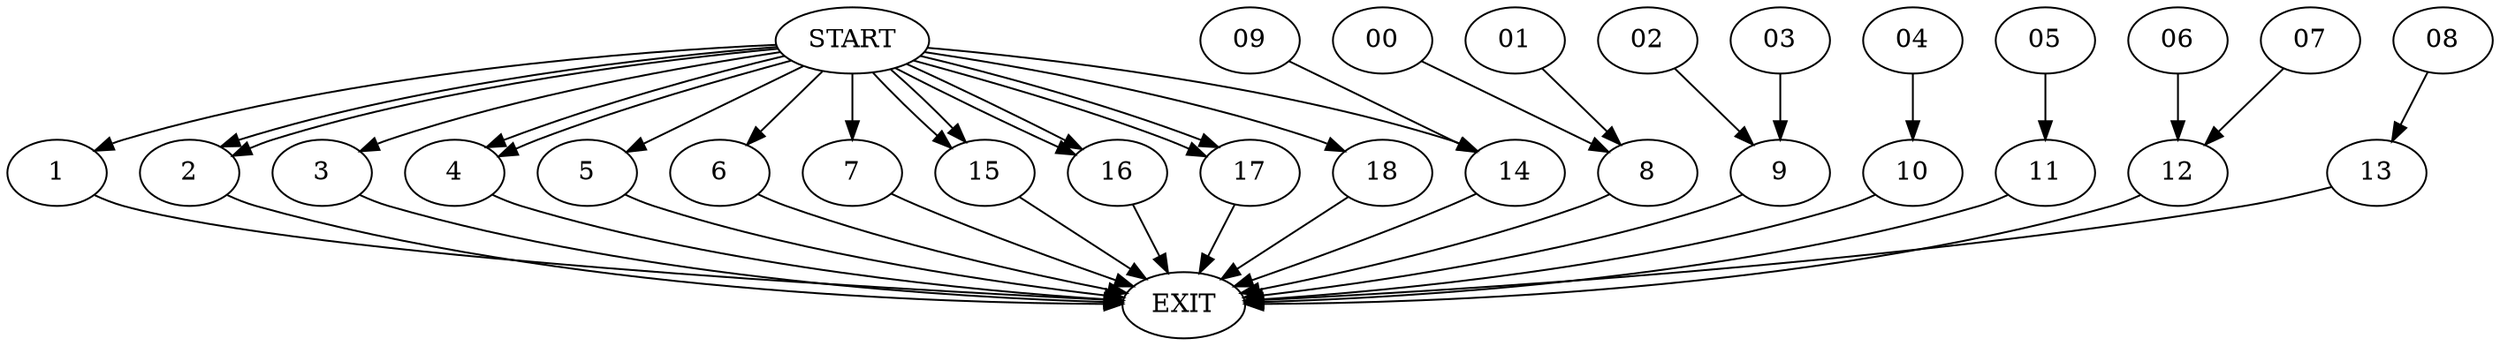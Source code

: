 digraph { 
0 [label="START"];
1;
2;
3;
4;
5;
6;
7;
8;
9;
10;
11;
12;
13;
14;
15;
16;
17;
18;
19[label="EXIT"];
0 -> 18;
0 -> 1;
0:s2 -> 2;
0:s3 -> 2;
0:s4 -> 3;
0:s5 -> 4;
0:s6 -> 4;
0:s7 -> 5;
0:s8 -> 6;
0:s9 -> 7;
00 -> 8;
01 -> 8;
02 -> 9;
03 -> 9;
04 -> 10;
05 -> 11;
06 -> 12;
07 -> 12;
08 -> 13;
09 -> 14;
0:s20 -> 14;
0:s21 -> 15;
0:s22 -> 15;
0:s23 -> 16;
0:s24 -> 16;
0:s25 -> 17;
0:s26 -> 17;
1 -> 19;
2 -> 19;
3 -> 19;
4 -> 19;
5 -> 19;
6 -> 19;
7 -> 19;
8 -> 19;
9 -> 19;
10 -> 19;
11 -> 19;
12 -> 19;
13 -> 19;
14 -> 19;
15 -> 19;
16 -> 19;
17 -> 19;
18 -> 19;
}